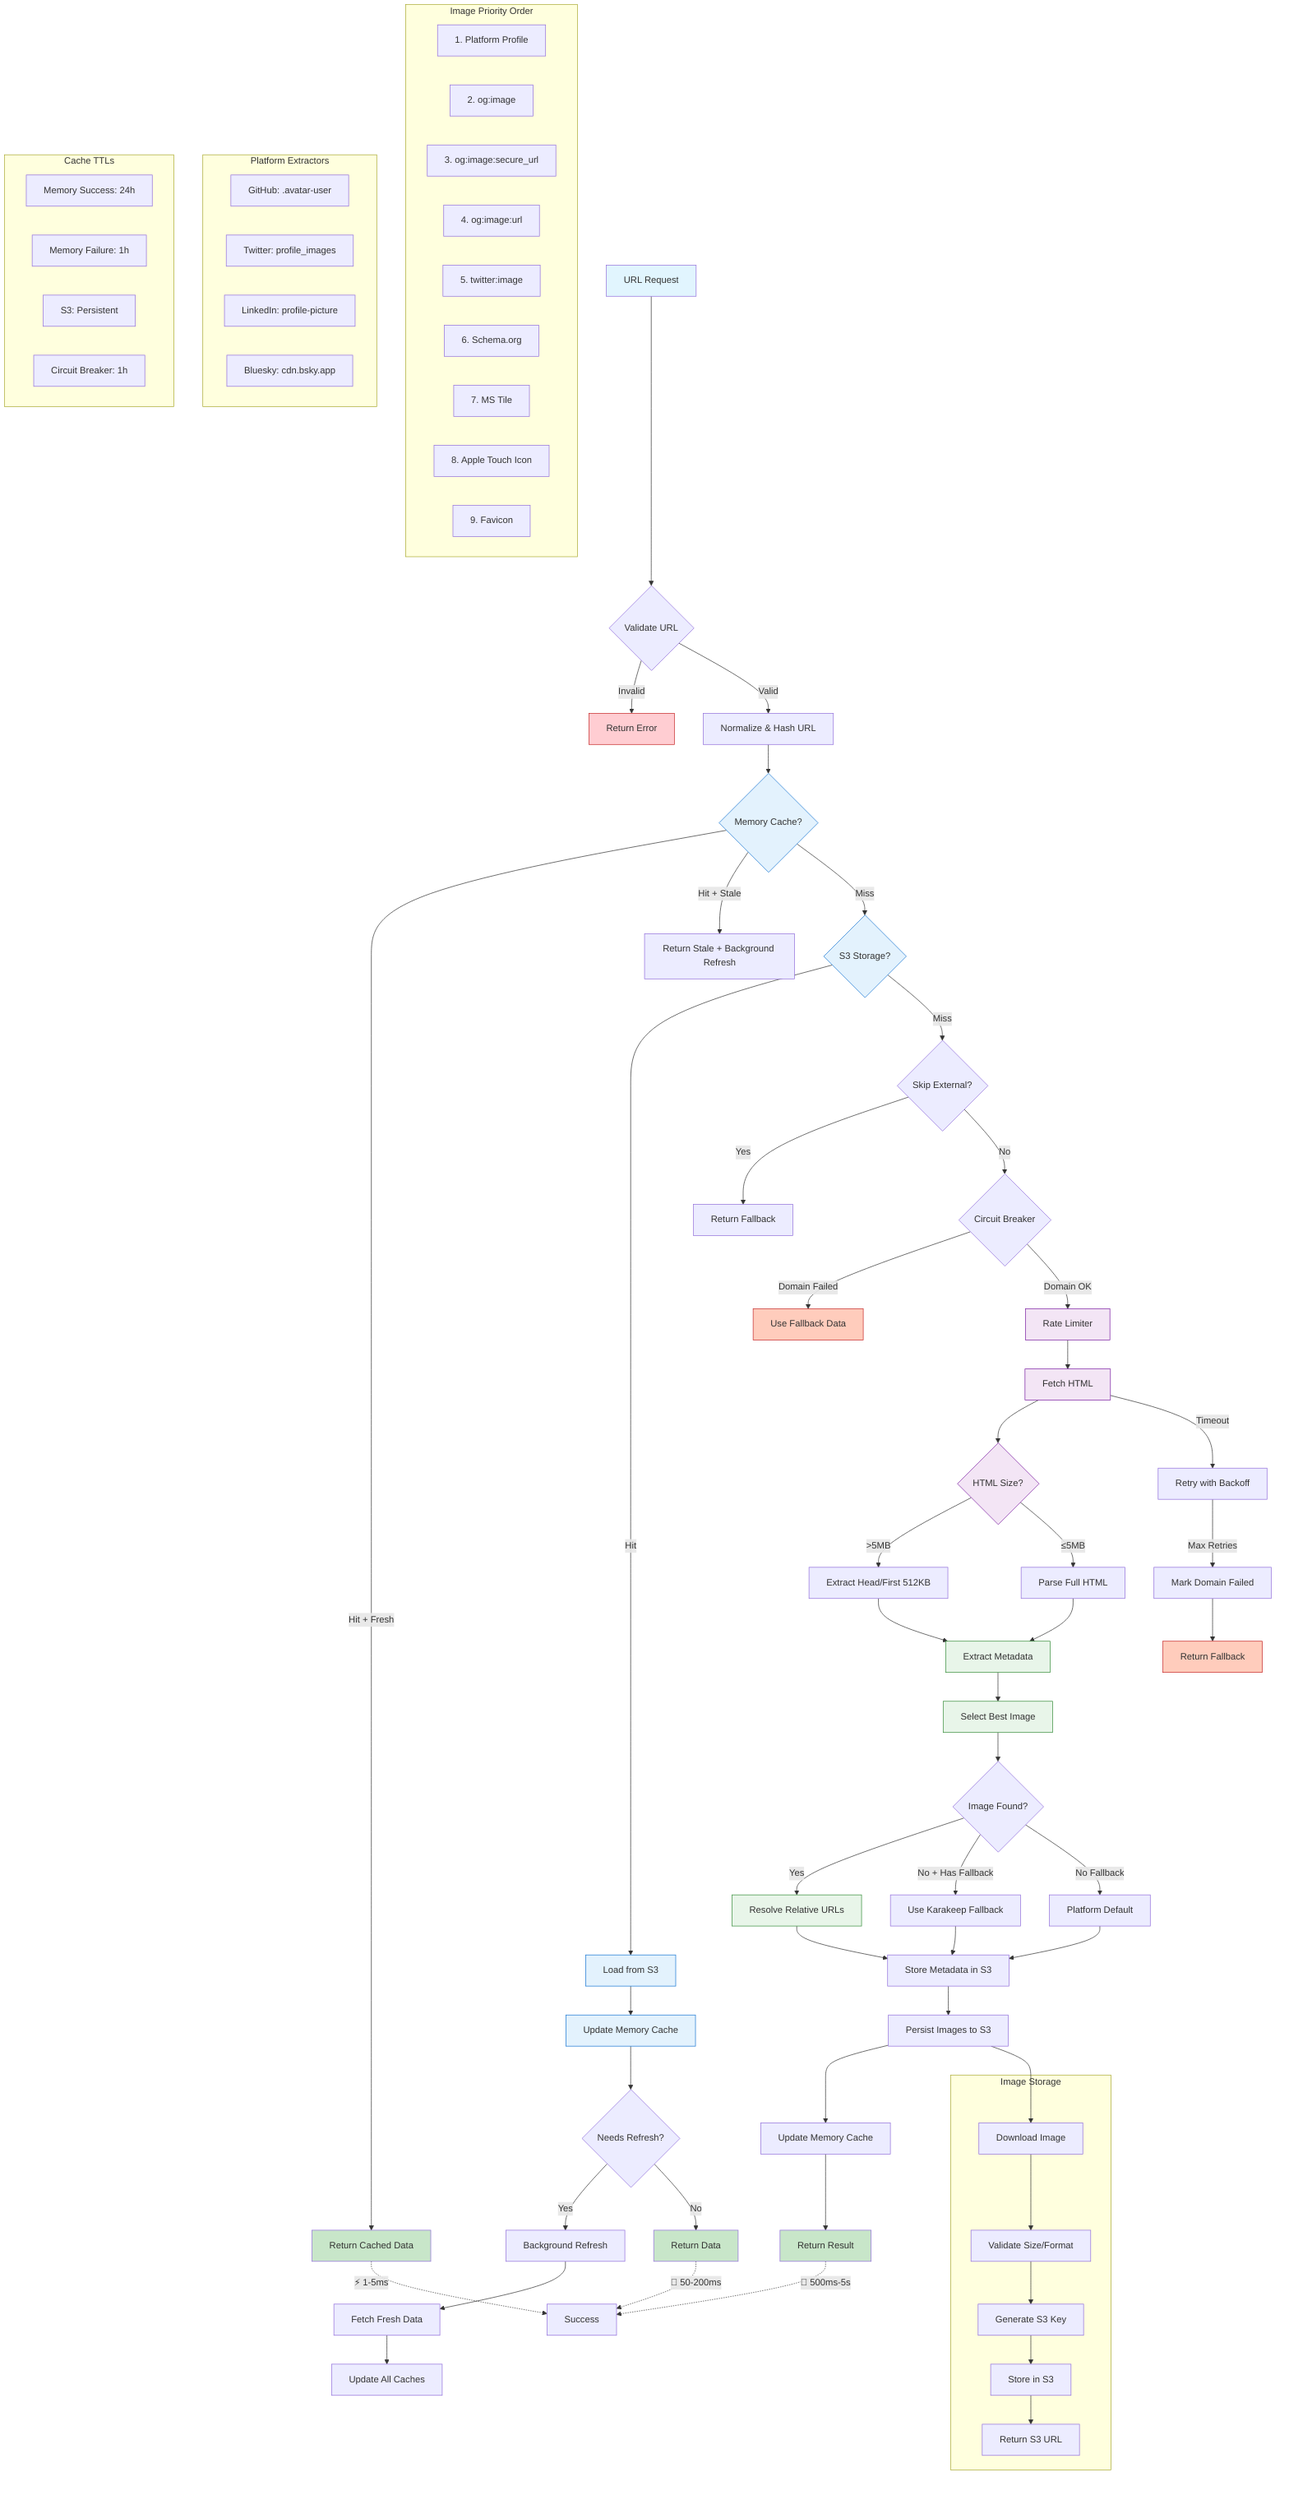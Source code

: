 graph TD
    %% Entry Point
    A[URL Request] --> B{Validate URL}
    B -->|Invalid| C[Return Error]
    B -->|Valid| D[Normalize & Hash URL]
    
    %% Cache Layers
    D --> E{Memory Cache?}
    E -->|Hit + Fresh| F[Return Cached Data]
    E -->|Hit + Stale| G[Return Stale + Background Refresh]
    E -->|Miss| H{S3 Storage?}
    
    H -->|Hit| I[Load from S3]
    I --> J[Update Memory Cache]
    J --> K{Needs Refresh?}
    K -->|Yes| L[Background Refresh]
    K -->|No| M[Return Data]
    
    H -->|Miss| N{Skip External?}
    N -->|Yes| O[Return Fallback]
    N -->|No| P{Circuit Breaker}
    
    %% External Fetch Flow
    P -->|Domain Failed| Q[Use Fallback Data]
    P -->|Domain OK| R[Rate Limiter]
    R --> S[Fetch HTML]
    
    %% HTML Processing
    S --> T{HTML Size?}
    T -->|>5MB| U[Extract Head/First 512KB]
    T -->|≤5MB| V[Parse Full HTML]
    
    U --> W[Extract Metadata]
    V --> W
    
    %% Image Selection Priority
    W --> X[Select Best Image]
    
    subgraph "Image Priority Order"
        X1[1. Platform Profile]
        X2[2. og:image]
        X3[3. og:image:secure_url]
        X4[4. og:image:url]
        X5[5. twitter:image]
        X6[6. Schema.org]
        X7[7. MS Tile]
        X8[8. Apple Touch Icon]
        X9[9. Favicon]
    end
    
    X --> Y{Image Found?}
    Y -->|Yes| Z[Resolve Relative URLs]
    Y -->|No + Has Fallback| AA[Use Karakeep Fallback]
    Y -->|No Fallback| AB[Platform Default]
    
    %% Storage Phase
    Z --> AC[Store Metadata in S3]
    AA --> AC
    AB --> AC
    
    AC --> AD[Persist Images to S3]
    AD --> AE[Update Memory Cache]
    AE --> AF[Return Result]
    
    %% Background Operations
    L --> AG[Fetch Fresh Data]
    AG --> AH[Update All Caches]
    
    %% Platform-Specific Extraction
    subgraph "Platform Extractors"
        PE1[GitHub: .avatar-user]
        PE2[Twitter: profile_images]
        PE3[LinkedIn: profile-picture]
        PE4[Bluesky: cdn.bsky.app]
    end
    
    %% Error Handling
    S -->|Timeout| AI[Retry with Backoff]
    AI -->|Max Retries| AJ[Mark Domain Failed]
    AJ --> AK[Return Fallback]
    
    %% Performance Indicators
    F -.->|"⚡ 1-5ms"| Success
    M -.->|"🏃 50-200ms"| Success
    AF -.->|"🐌 500ms-5s"| Success
    
    %% Cache Configuration
    subgraph "Cache TTLs"
        C1[Memory Success: 24h]
        C2[Memory Failure: 1h]
        C3[S3: Persistent]
        C4[Circuit Breaker: 1h]
    end
    
    %% Image Processing
    subgraph "Image Storage"
        IS1[Download Image]
        IS2[Validate Size/Format]
        IS3[Generate S3 Key]
        IS4[Store in S3]
        IS5[Return S3 URL]
    end
    
    AD --> IS1
    IS1 --> IS2
    IS2 --> IS3
    IS3 --> IS4
    IS4 --> IS5
    
    %% Styling
    style A fill:#e1f5fe
    style F fill:#c8e6c9
    style M fill:#c8e6c9
    style AF fill:#c8e6c9
    style Q fill:#ffccbc
    style AK fill:#ffccbc
    style C fill:#ffcdd2
    
    classDef cache fill:#e3f2fd,stroke:#1976d2
    classDef external fill:#f3e5f5,stroke:#7b1fa2
    classDef process fill:#e8f5e9,stroke:#388e3c
    classDef error fill:#ffebee,stroke:#c62828
    
    class E,H,I,J cache
    class R,S,T external
    class W,X,Z process
    class C,Q,AK error